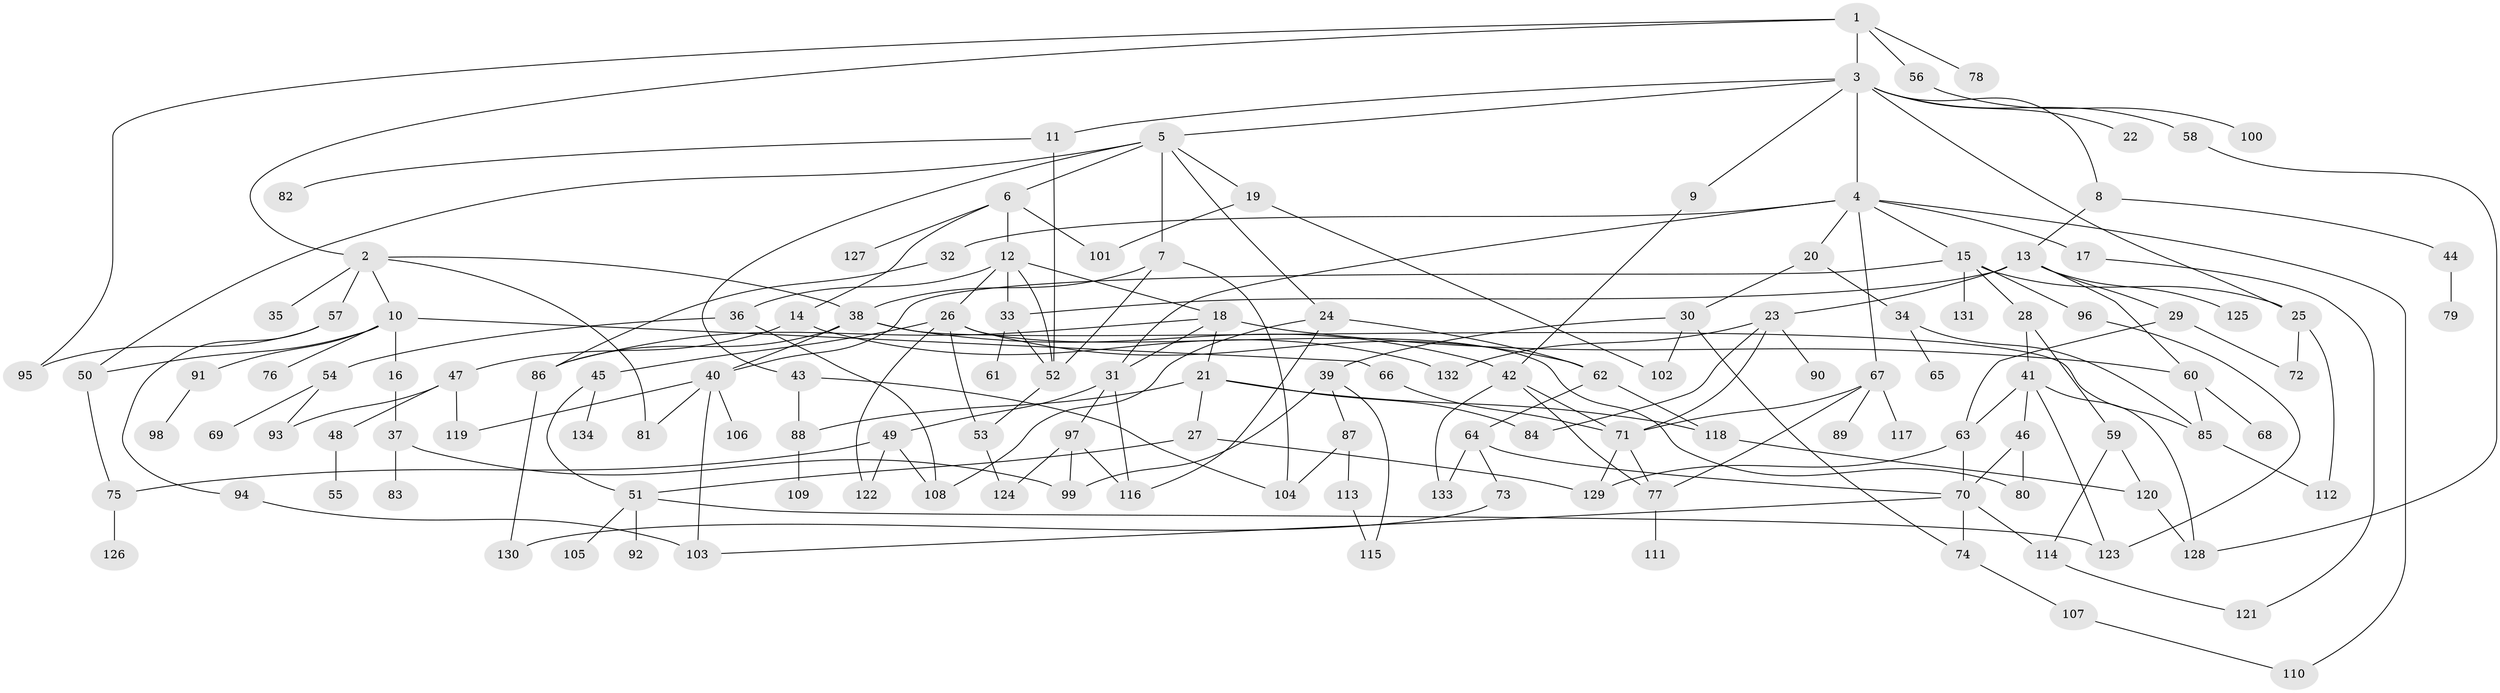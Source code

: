 // Generated by graph-tools (version 1.1) at 2025/34/03/09/25 02:34:29]
// undirected, 134 vertices, 199 edges
graph export_dot {
graph [start="1"]
  node [color=gray90,style=filled];
  1;
  2;
  3;
  4;
  5;
  6;
  7;
  8;
  9;
  10;
  11;
  12;
  13;
  14;
  15;
  16;
  17;
  18;
  19;
  20;
  21;
  22;
  23;
  24;
  25;
  26;
  27;
  28;
  29;
  30;
  31;
  32;
  33;
  34;
  35;
  36;
  37;
  38;
  39;
  40;
  41;
  42;
  43;
  44;
  45;
  46;
  47;
  48;
  49;
  50;
  51;
  52;
  53;
  54;
  55;
  56;
  57;
  58;
  59;
  60;
  61;
  62;
  63;
  64;
  65;
  66;
  67;
  68;
  69;
  70;
  71;
  72;
  73;
  74;
  75;
  76;
  77;
  78;
  79;
  80;
  81;
  82;
  83;
  84;
  85;
  86;
  87;
  88;
  89;
  90;
  91;
  92;
  93;
  94;
  95;
  96;
  97;
  98;
  99;
  100;
  101;
  102;
  103;
  104;
  105;
  106;
  107;
  108;
  109;
  110;
  111;
  112;
  113;
  114;
  115;
  116;
  117;
  118;
  119;
  120;
  121;
  122;
  123;
  124;
  125;
  126;
  127;
  128;
  129;
  130;
  131;
  132;
  133;
  134;
  1 -- 2;
  1 -- 3;
  1 -- 56;
  1 -- 78;
  1 -- 95;
  2 -- 10;
  2 -- 35;
  2 -- 38;
  2 -- 57;
  2 -- 81;
  3 -- 4;
  3 -- 5;
  3 -- 8;
  3 -- 9;
  3 -- 11;
  3 -- 22;
  3 -- 58;
  3 -- 25;
  4 -- 15;
  4 -- 17;
  4 -- 20;
  4 -- 31;
  4 -- 32;
  4 -- 67;
  4 -- 110;
  5 -- 6;
  5 -- 7;
  5 -- 19;
  5 -- 24;
  5 -- 43;
  5 -- 50;
  6 -- 12;
  6 -- 14;
  6 -- 127;
  6 -- 101;
  7 -- 104;
  7 -- 52;
  7 -- 38;
  8 -- 13;
  8 -- 44;
  9 -- 42;
  10 -- 16;
  10 -- 66;
  10 -- 76;
  10 -- 91;
  10 -- 50;
  11 -- 82;
  11 -- 52;
  12 -- 18;
  12 -- 26;
  12 -- 36;
  12 -- 52;
  12 -- 33;
  13 -- 23;
  13 -- 29;
  13 -- 33;
  13 -- 125;
  13 -- 60;
  14 -- 47;
  14 -- 132;
  15 -- 25;
  15 -- 28;
  15 -- 40;
  15 -- 96;
  15 -- 131;
  16 -- 37;
  17 -- 121;
  18 -- 21;
  18 -- 60;
  18 -- 31;
  18 -- 86;
  19 -- 101;
  19 -- 102;
  20 -- 30;
  20 -- 34;
  21 -- 27;
  21 -- 88;
  21 -- 84;
  21 -- 118;
  23 -- 71;
  23 -- 84;
  23 -- 90;
  23 -- 132;
  24 -- 62;
  24 -- 116;
  24 -- 108;
  25 -- 72;
  25 -- 112;
  26 -- 45;
  26 -- 53;
  26 -- 62;
  26 -- 80;
  26 -- 122;
  27 -- 51;
  27 -- 129;
  28 -- 41;
  28 -- 59;
  29 -- 63;
  29 -- 72;
  30 -- 39;
  30 -- 102;
  30 -- 74;
  31 -- 49;
  31 -- 97;
  31 -- 116;
  32 -- 86;
  33 -- 61;
  33 -- 52;
  34 -- 65;
  34 -- 85;
  36 -- 54;
  36 -- 108;
  37 -- 83;
  37 -- 99;
  38 -- 42;
  38 -- 86;
  38 -- 85;
  38 -- 40;
  39 -- 87;
  39 -- 99;
  39 -- 115;
  40 -- 106;
  40 -- 103;
  40 -- 81;
  40 -- 119;
  41 -- 46;
  41 -- 63;
  41 -- 123;
  41 -- 128;
  42 -- 133;
  42 -- 77;
  42 -- 71;
  43 -- 88;
  43 -- 104;
  44 -- 79;
  45 -- 134;
  45 -- 51;
  46 -- 80;
  46 -- 70;
  47 -- 48;
  47 -- 119;
  47 -- 93;
  48 -- 55;
  49 -- 108;
  49 -- 122;
  49 -- 75;
  50 -- 75;
  51 -- 92;
  51 -- 105;
  51 -- 123;
  52 -- 53;
  53 -- 124;
  54 -- 69;
  54 -- 93;
  56 -- 100;
  57 -- 94;
  57 -- 95;
  58 -- 128;
  59 -- 114;
  59 -- 120;
  60 -- 68;
  60 -- 85;
  62 -- 64;
  62 -- 118;
  63 -- 70;
  63 -- 129;
  64 -- 70;
  64 -- 73;
  64 -- 133;
  66 -- 71;
  67 -- 89;
  67 -- 117;
  67 -- 77;
  67 -- 71;
  70 -- 74;
  70 -- 103;
  70 -- 114;
  71 -- 77;
  71 -- 129;
  73 -- 130;
  74 -- 107;
  75 -- 126;
  77 -- 111;
  85 -- 112;
  86 -- 130;
  87 -- 113;
  87 -- 104;
  88 -- 109;
  91 -- 98;
  94 -- 103;
  96 -- 123;
  97 -- 116;
  97 -- 124;
  97 -- 99;
  107 -- 110;
  113 -- 115;
  114 -- 121;
  118 -- 120;
  120 -- 128;
}
